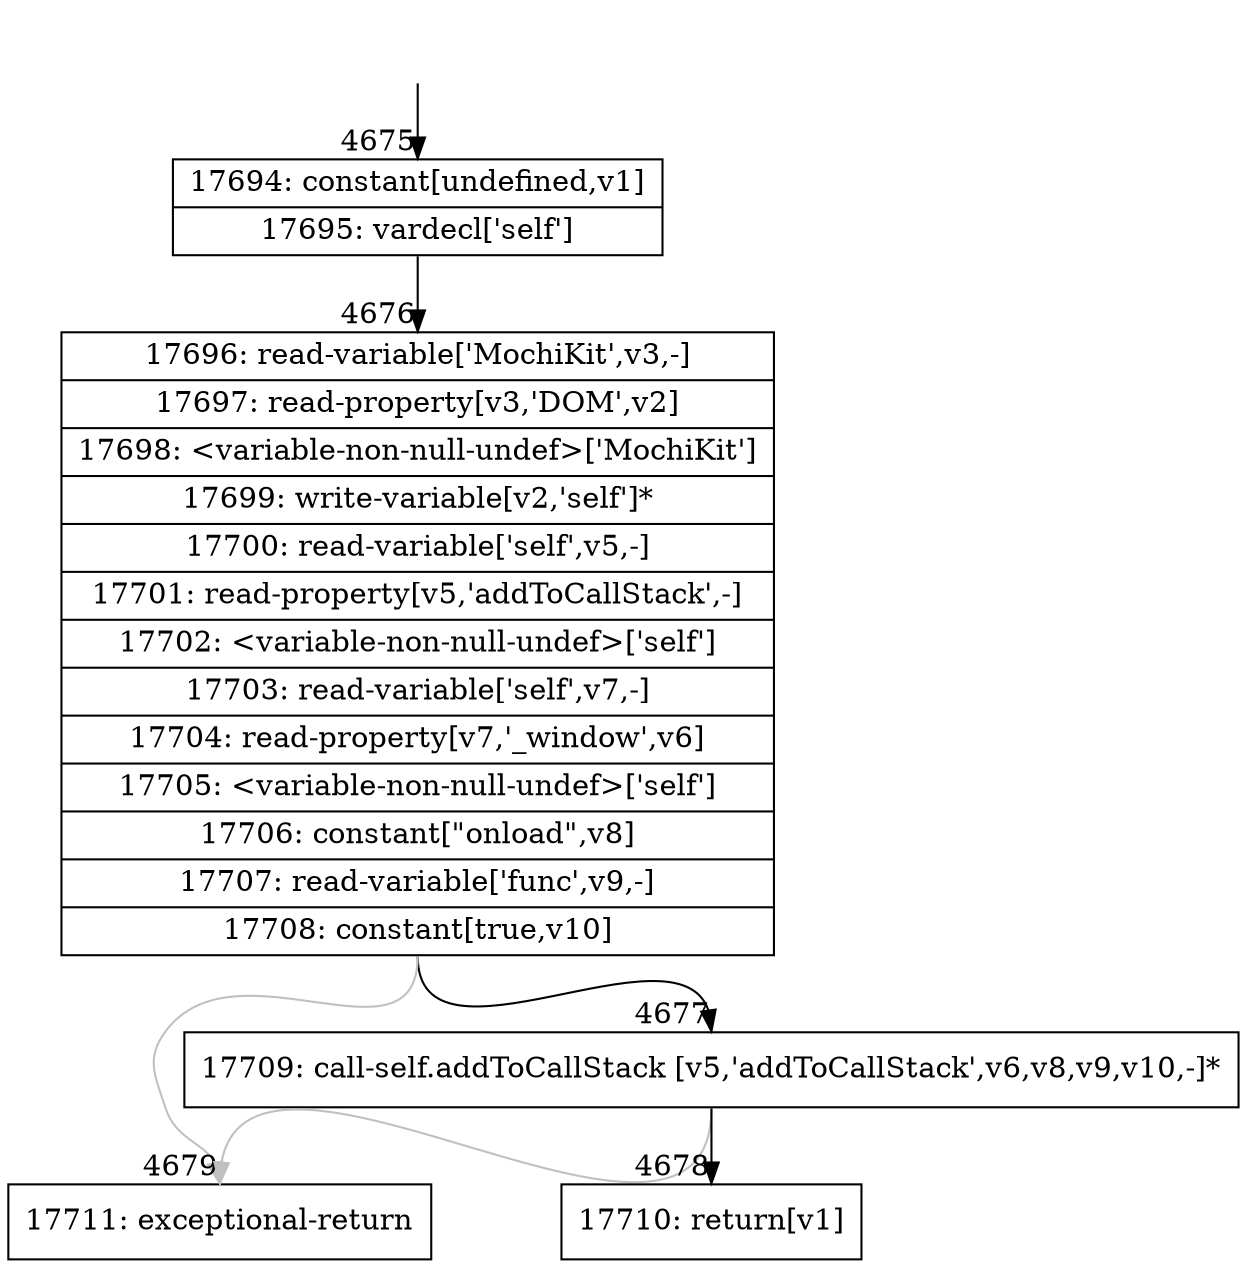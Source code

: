 digraph {
rankdir="TD"
BB_entry340[shape=none,label=""];
BB_entry340 -> BB4675 [tailport=s, headport=n, headlabel="    4675"]
BB4675 [shape=record label="{17694: constant[undefined,v1]|17695: vardecl['self']}" ] 
BB4675 -> BB4676 [tailport=s, headport=n, headlabel="      4676"]
BB4676 [shape=record label="{17696: read-variable['MochiKit',v3,-]|17697: read-property[v3,'DOM',v2]|17698: \<variable-non-null-undef\>['MochiKit']|17699: write-variable[v2,'self']*|17700: read-variable['self',v5,-]|17701: read-property[v5,'addToCallStack',-]|17702: \<variable-non-null-undef\>['self']|17703: read-variable['self',v7,-]|17704: read-property[v7,'_window',v6]|17705: \<variable-non-null-undef\>['self']|17706: constant[\"onload\",v8]|17707: read-variable['func',v9,-]|17708: constant[true,v10]}" ] 
BB4676 -> BB4677 [tailport=s, headport=n, headlabel="      4677"]
BB4676 -> BB4679 [tailport=s, headport=n, color=gray, headlabel="      4679"]
BB4677 [shape=record label="{17709: call-self.addToCallStack [v5,'addToCallStack',v6,v8,v9,v10,-]*}" ] 
BB4677 -> BB4678 [tailport=s, headport=n, headlabel="      4678"]
BB4677 -> BB4679 [tailport=s, headport=n, color=gray]
BB4678 [shape=record label="{17710: return[v1]}" ] 
BB4679 [shape=record label="{17711: exceptional-return}" ] 
//#$~ 3255
}
